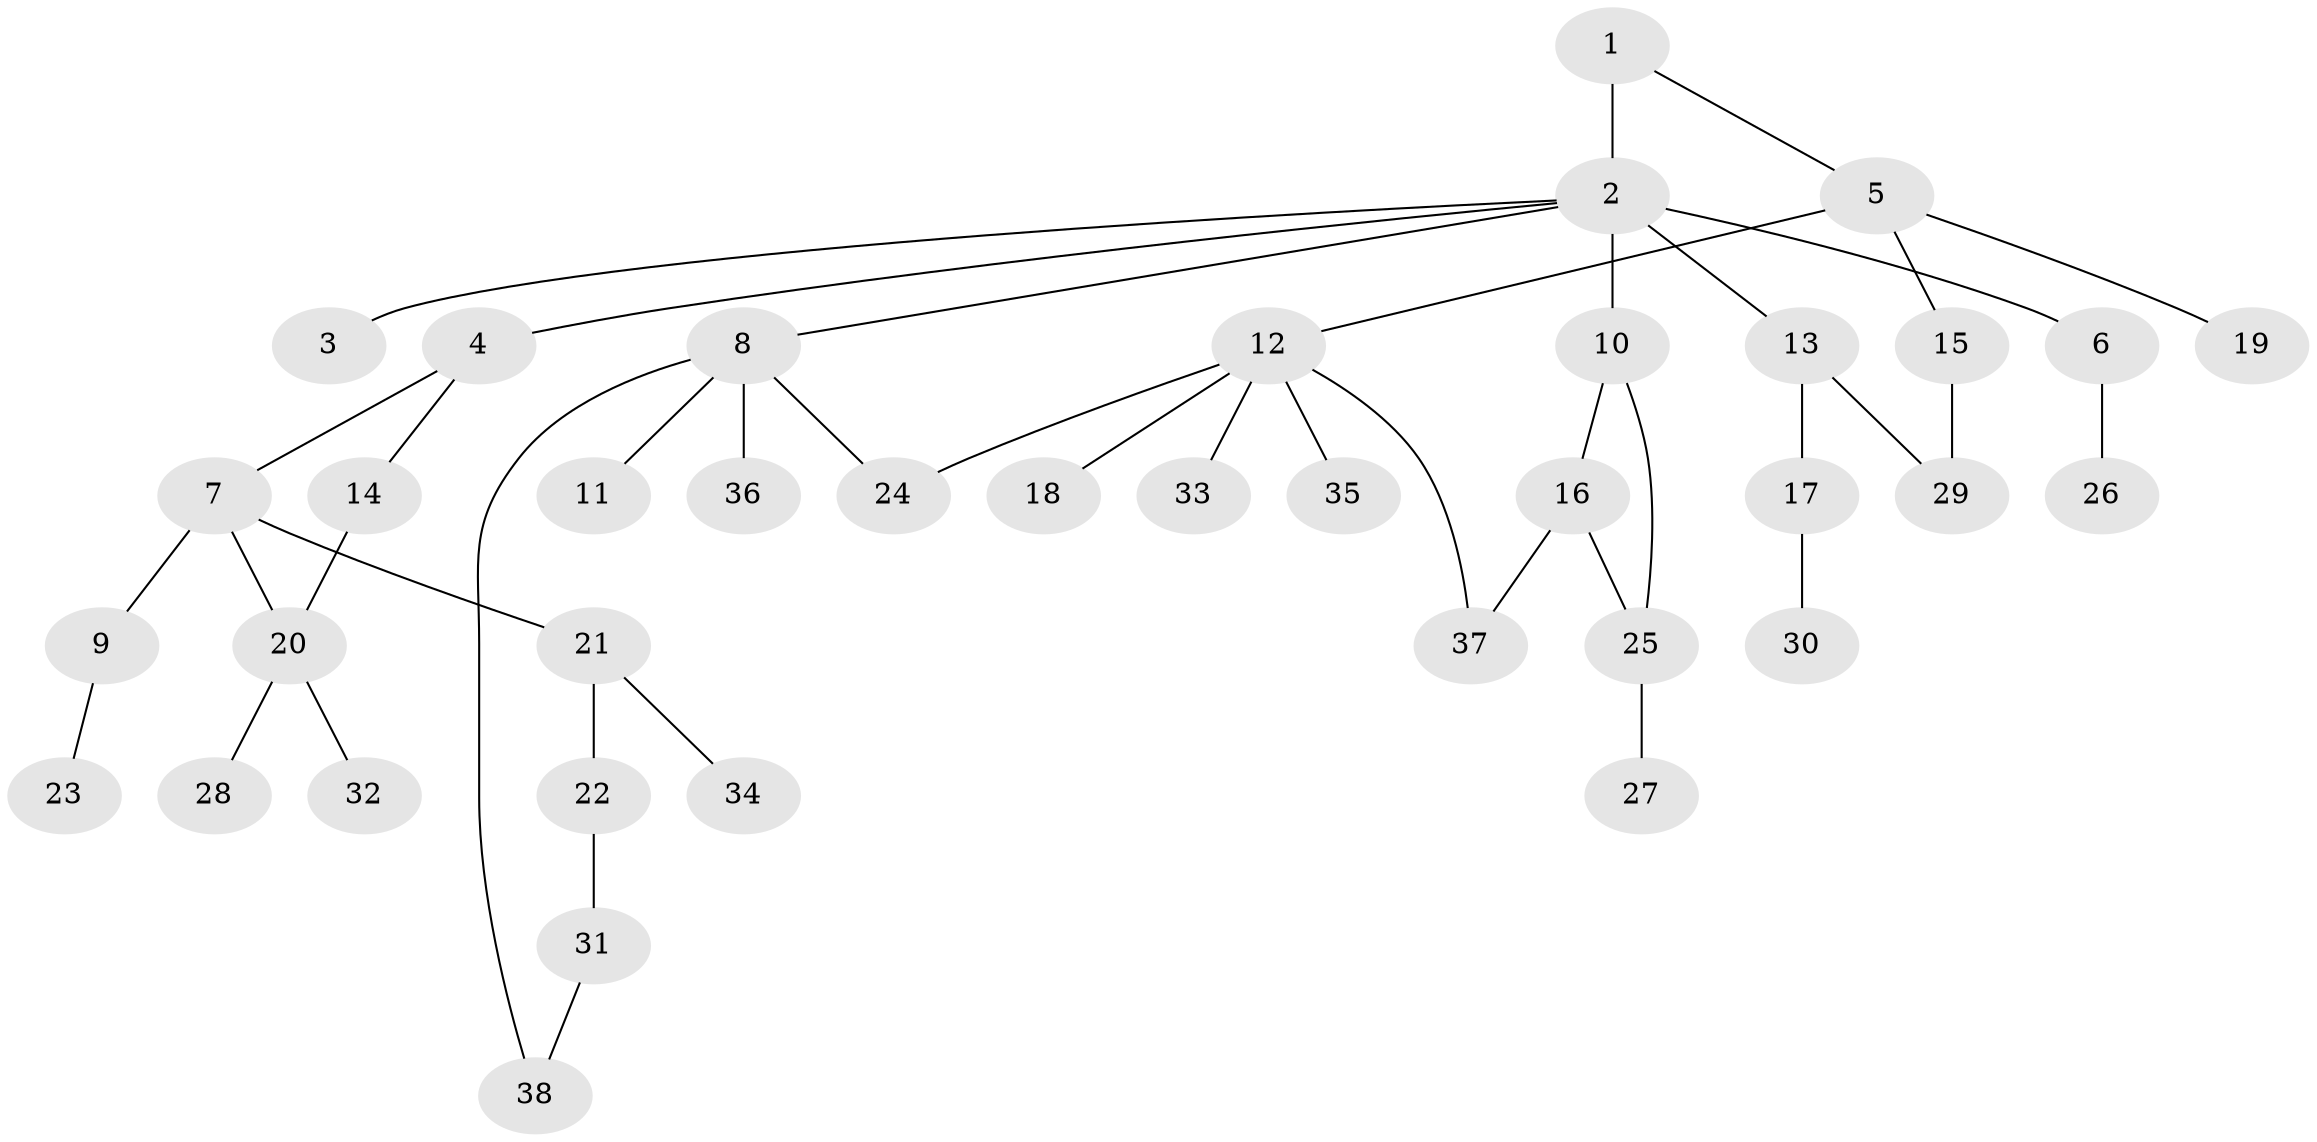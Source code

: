 // original degree distribution, {7: 0.010638297872340425, 6: 0.0425531914893617, 2: 0.2553191489361702, 3: 0.10638297872340426, 5: 0.031914893617021274, 4: 0.0851063829787234, 1: 0.46808510638297873}
// Generated by graph-tools (version 1.1) at 2025/48/03/04/25 22:48:43]
// undirected, 38 vertices, 43 edges
graph export_dot {
  node [color=gray90,style=filled];
  1;
  2;
  3;
  4;
  5;
  6;
  7;
  8;
  9;
  10;
  11;
  12;
  13;
  14;
  15;
  16;
  17;
  18;
  19;
  20;
  21;
  22;
  23;
  24;
  25;
  26;
  27;
  28;
  29;
  30;
  31;
  32;
  33;
  34;
  35;
  36;
  37;
  38;
  1 -- 2 [weight=5.0];
  1 -- 5 [weight=1.0];
  2 -- 3 [weight=1.0];
  2 -- 4 [weight=1.0];
  2 -- 6 [weight=1.0];
  2 -- 8 [weight=1.0];
  2 -- 10 [weight=1.0];
  2 -- 13 [weight=1.0];
  4 -- 7 [weight=1.0];
  4 -- 14 [weight=1.0];
  5 -- 12 [weight=1.0];
  5 -- 15 [weight=1.0];
  5 -- 19 [weight=1.0];
  6 -- 26 [weight=1.0];
  7 -- 9 [weight=1.0];
  7 -- 20 [weight=1.0];
  7 -- 21 [weight=1.0];
  8 -- 11 [weight=1.0];
  8 -- 24 [weight=1.0];
  8 -- 36 [weight=1.0];
  8 -- 38 [weight=1.0];
  9 -- 23 [weight=1.0];
  10 -- 16 [weight=1.0];
  10 -- 25 [weight=1.0];
  12 -- 18 [weight=1.0];
  12 -- 24 [weight=1.0];
  12 -- 33 [weight=1.0];
  12 -- 35 [weight=1.0];
  12 -- 37 [weight=1.0];
  13 -- 17 [weight=2.0];
  13 -- 29 [weight=1.0];
  14 -- 20 [weight=1.0];
  15 -- 29 [weight=1.0];
  16 -- 25 [weight=1.0];
  16 -- 37 [weight=1.0];
  17 -- 30 [weight=1.0];
  20 -- 28 [weight=1.0];
  20 -- 32 [weight=1.0];
  21 -- 22 [weight=1.0];
  21 -- 34 [weight=1.0];
  22 -- 31 [weight=1.0];
  25 -- 27 [weight=3.0];
  31 -- 38 [weight=1.0];
}
